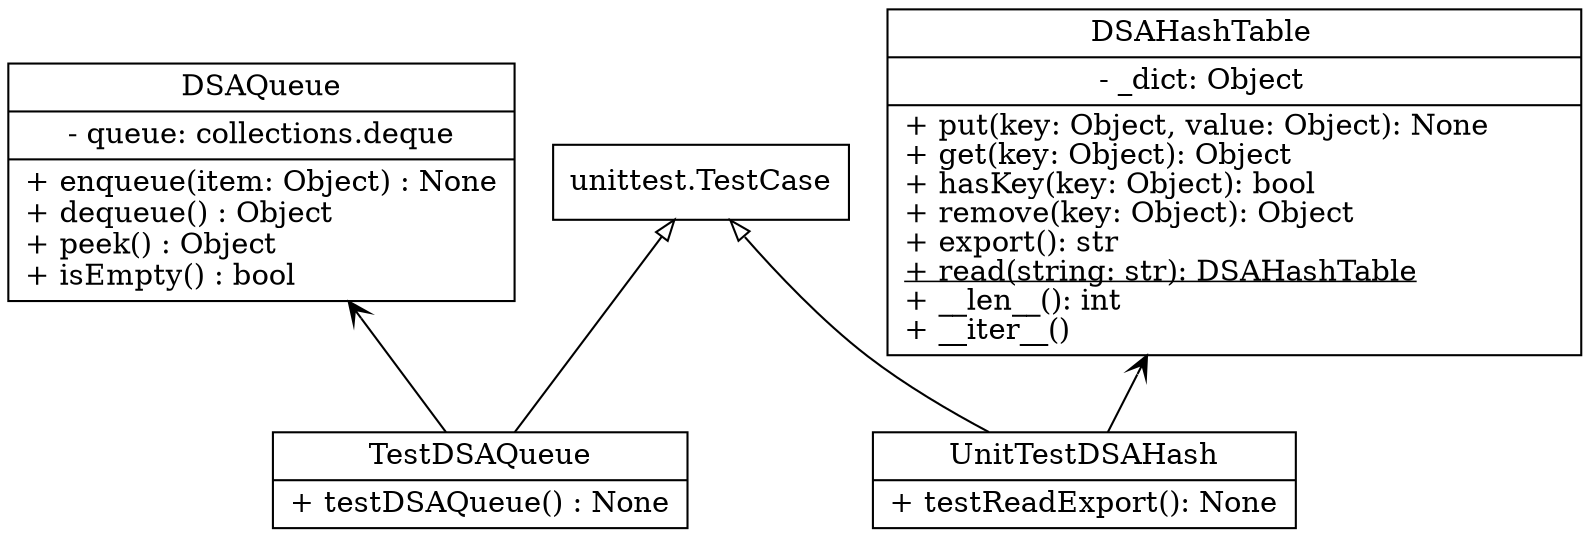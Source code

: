 digraph DSACollections {
    node [
        shape = "record"
    ]

    unittestTestCase [
        label = "{unittest.TestCase}"
    ]

    DSAQueue [
        label = "{DSAQueue|- queue: collections.deque|+ enqueue(item: Object) : None\l+ dequeue() : Object\l+ peek() : Object\l+ isEmpty() : bool\l}"
    ]

    TestDSAQueue [
        label = "{TestDSAQueue|+ testDSAQueue() : None\l}"
    ]

    UnitTestDSAHash [
        label = "{UnitTestDSAHash
        |+ testReadExport(): None\l}"
    ]

    DSAHash [
        label = <{DSAHashTable
        |- _dict: Object
        |+ put(key: Object, value: Object): None
        <br align="left"/>+ get(key: Object): Object
        <br align="left"/>+ hasKey(key: Object): bool
        <br align="left"/>+ remove(key: Object): Object
        <br align="left"/>+ export(): str
        <br align="left"/><u>+ read(string: str): DSAHashTable</u>
        <br align="left"/>+ __len__(): int
        <br align="left"/>+ __iter__()<br align="left"/>}>
    ]

    UnitTestDSAHash -> unittestTestCase [arrowhead = "onormal"]
    UnitTestDSAHash -> DSAHash [arrowhead = "vee"]

    TestDSAQueue -> unittestTestCase [arrowhead = "onormal"]
    TestDSAQueue -> DSAQueue [arrowhead = "vee"]

    rankdir=BT
}
